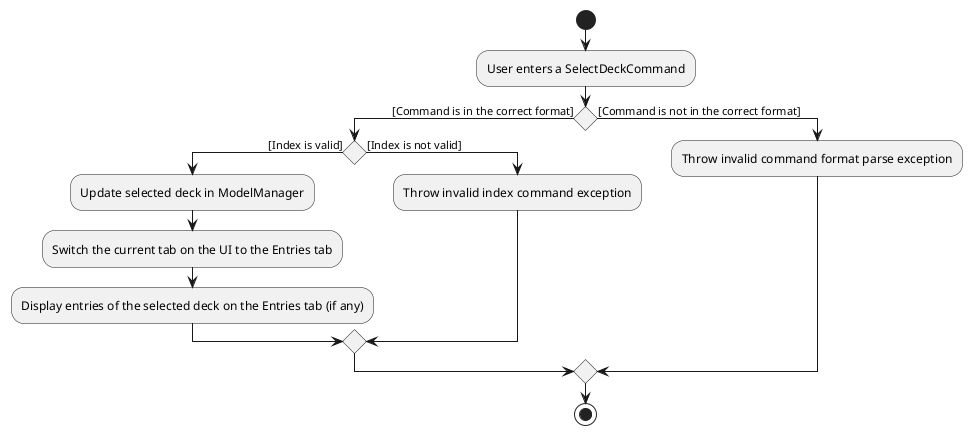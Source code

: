 @startuml
start
:User enters a SelectDeckCommand;
if() then([Command is in the correct format])
if() then([Index is valid])
:Update selected deck in ModelManager;
:Switch the current tab on the UI to the Entries tab;
:Display entries of the selected deck on the Entries tab (if any);
else([Index is not valid])
:Throw invalid index command exception;
endif
else([Command is not in the correct format])
:Throw invalid command format parse exception;
endif
stop
@enduml
